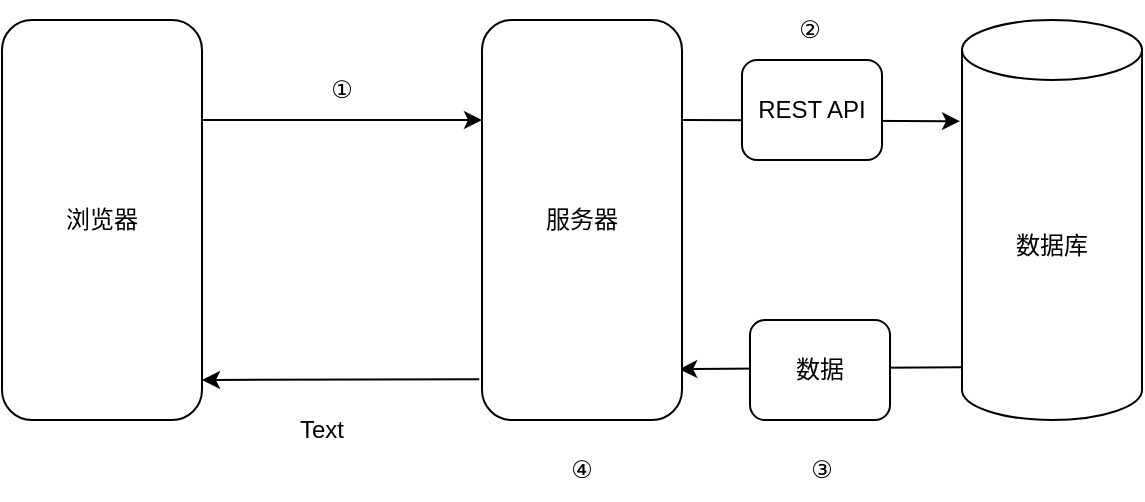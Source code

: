 <mxfile>
    <diagram id="8xHs6muODsyBUpP_AuED" name="第 1 页">
        <mxGraphModel dx="788" dy="489" grid="1" gridSize="10" guides="1" tooltips="1" connect="1" arrows="1" fold="1" page="1" pageScale="1" pageWidth="827" pageHeight="1169" math="0" shadow="0">
            <root>
                <mxCell id="0"/>
                <mxCell id="1" parent="0"/>
                <mxCell id="2" value="浏览器" style="rounded=1;whiteSpace=wrap;html=1;" vertex="1" parent="1">
                    <mxGeometry x="40" y="80" width="100" height="200" as="geometry"/>
                </mxCell>
                <mxCell id="13" style="edgeStyle=none;html=1;entryX=0.986;entryY=0.873;entryDx=0;entryDy=0;entryPerimeter=0;exitX=-0.005;exitY=0.868;exitDx=0;exitDy=0;exitPerimeter=0;" edge="1" parent="1" source="4" target="3">
                    <mxGeometry relative="1" as="geometry">
                        <mxPoint x="380" y="265" as="sourcePoint"/>
                    </mxGeometry>
                </mxCell>
                <mxCell id="3" value="服务器" style="rounded=1;whiteSpace=wrap;html=1;" vertex="1" parent="1">
                    <mxGeometry x="280" y="80" width="100" height="200" as="geometry"/>
                </mxCell>
                <mxCell id="4" value="数据库" style="shape=cylinder3;whiteSpace=wrap;html=1;boundedLbl=1;backgroundOutline=1;size=15;" vertex="1" parent="1">
                    <mxGeometry x="520" y="80" width="90" height="200" as="geometry"/>
                </mxCell>
                <mxCell id="5" value="" style="endArrow=classic;html=1;exitX=1;exitY=0.25;exitDx=0;exitDy=0;entryX=0;entryY=0.25;entryDx=0;entryDy=0;" edge="1" parent="1" source="2" target="3">
                    <mxGeometry width="50" height="50" relative="1" as="geometry">
                        <mxPoint x="390" y="280" as="sourcePoint"/>
                        <mxPoint x="440" y="230" as="targetPoint"/>
                    </mxGeometry>
                </mxCell>
                <mxCell id="6" value="①" style="text;html=1;strokeColor=none;fillColor=none;align=center;verticalAlign=middle;whiteSpace=wrap;rounded=0;" vertex="1" parent="1">
                    <mxGeometry x="180" y="100" width="60" height="30" as="geometry"/>
                </mxCell>
                <mxCell id="7" value="" style="endArrow=classic;html=1;entryX=-0.011;entryY=0.253;entryDx=0;entryDy=0;entryPerimeter=0;" edge="1" parent="1" target="4">
                    <mxGeometry width="50" height="50" relative="1" as="geometry">
                        <mxPoint x="380" y="130" as="sourcePoint"/>
                        <mxPoint x="430" y="80" as="targetPoint"/>
                    </mxGeometry>
                </mxCell>
                <mxCell id="8" value="②" style="text;html=1;strokeColor=none;fillColor=none;align=center;verticalAlign=middle;whiteSpace=wrap;rounded=0;" vertex="1" parent="1">
                    <mxGeometry x="414" y="70" width="60" height="30" as="geometry"/>
                </mxCell>
                <mxCell id="9" value="REST API" style="rounded=1;whiteSpace=wrap;html=1;" vertex="1" parent="1">
                    <mxGeometry x="410" y="100" width="70" height="50" as="geometry"/>
                </mxCell>
                <mxCell id="10" value="③" style="text;html=1;strokeColor=none;fillColor=none;align=center;verticalAlign=middle;whiteSpace=wrap;rounded=0;" vertex="1" parent="1">
                    <mxGeometry x="420" y="290" width="60" height="30" as="geometry"/>
                </mxCell>
                <mxCell id="11" value="数据" style="rounded=1;whiteSpace=wrap;html=1;" vertex="1" parent="1">
                    <mxGeometry x="414" y="230" width="70" height="50" as="geometry"/>
                </mxCell>
                <mxCell id="14" value="④" style="text;html=1;strokeColor=none;fillColor=none;align=center;verticalAlign=middle;whiteSpace=wrap;rounded=0;" vertex="1" parent="1">
                    <mxGeometry x="300" y="290" width="60" height="30" as="geometry"/>
                </mxCell>
                <mxCell id="15" value="" style="endArrow=classic;html=1;exitX=-0.014;exitY=0.898;exitDx=0;exitDy=0;exitPerimeter=0;" edge="1" parent="1" source="3">
                    <mxGeometry width="50" height="50" relative="1" as="geometry">
                        <mxPoint x="90" y="310" as="sourcePoint"/>
                        <mxPoint x="140" y="260" as="targetPoint"/>
                    </mxGeometry>
                </mxCell>
                <mxCell id="16" value="Text" style="text;html=1;strokeColor=none;fillColor=none;align=center;verticalAlign=middle;whiteSpace=wrap;rounded=0;" vertex="1" parent="1">
                    <mxGeometry x="170" y="270" width="60" height="30" as="geometry"/>
                </mxCell>
            </root>
        </mxGraphModel>
    </diagram>
</mxfile>